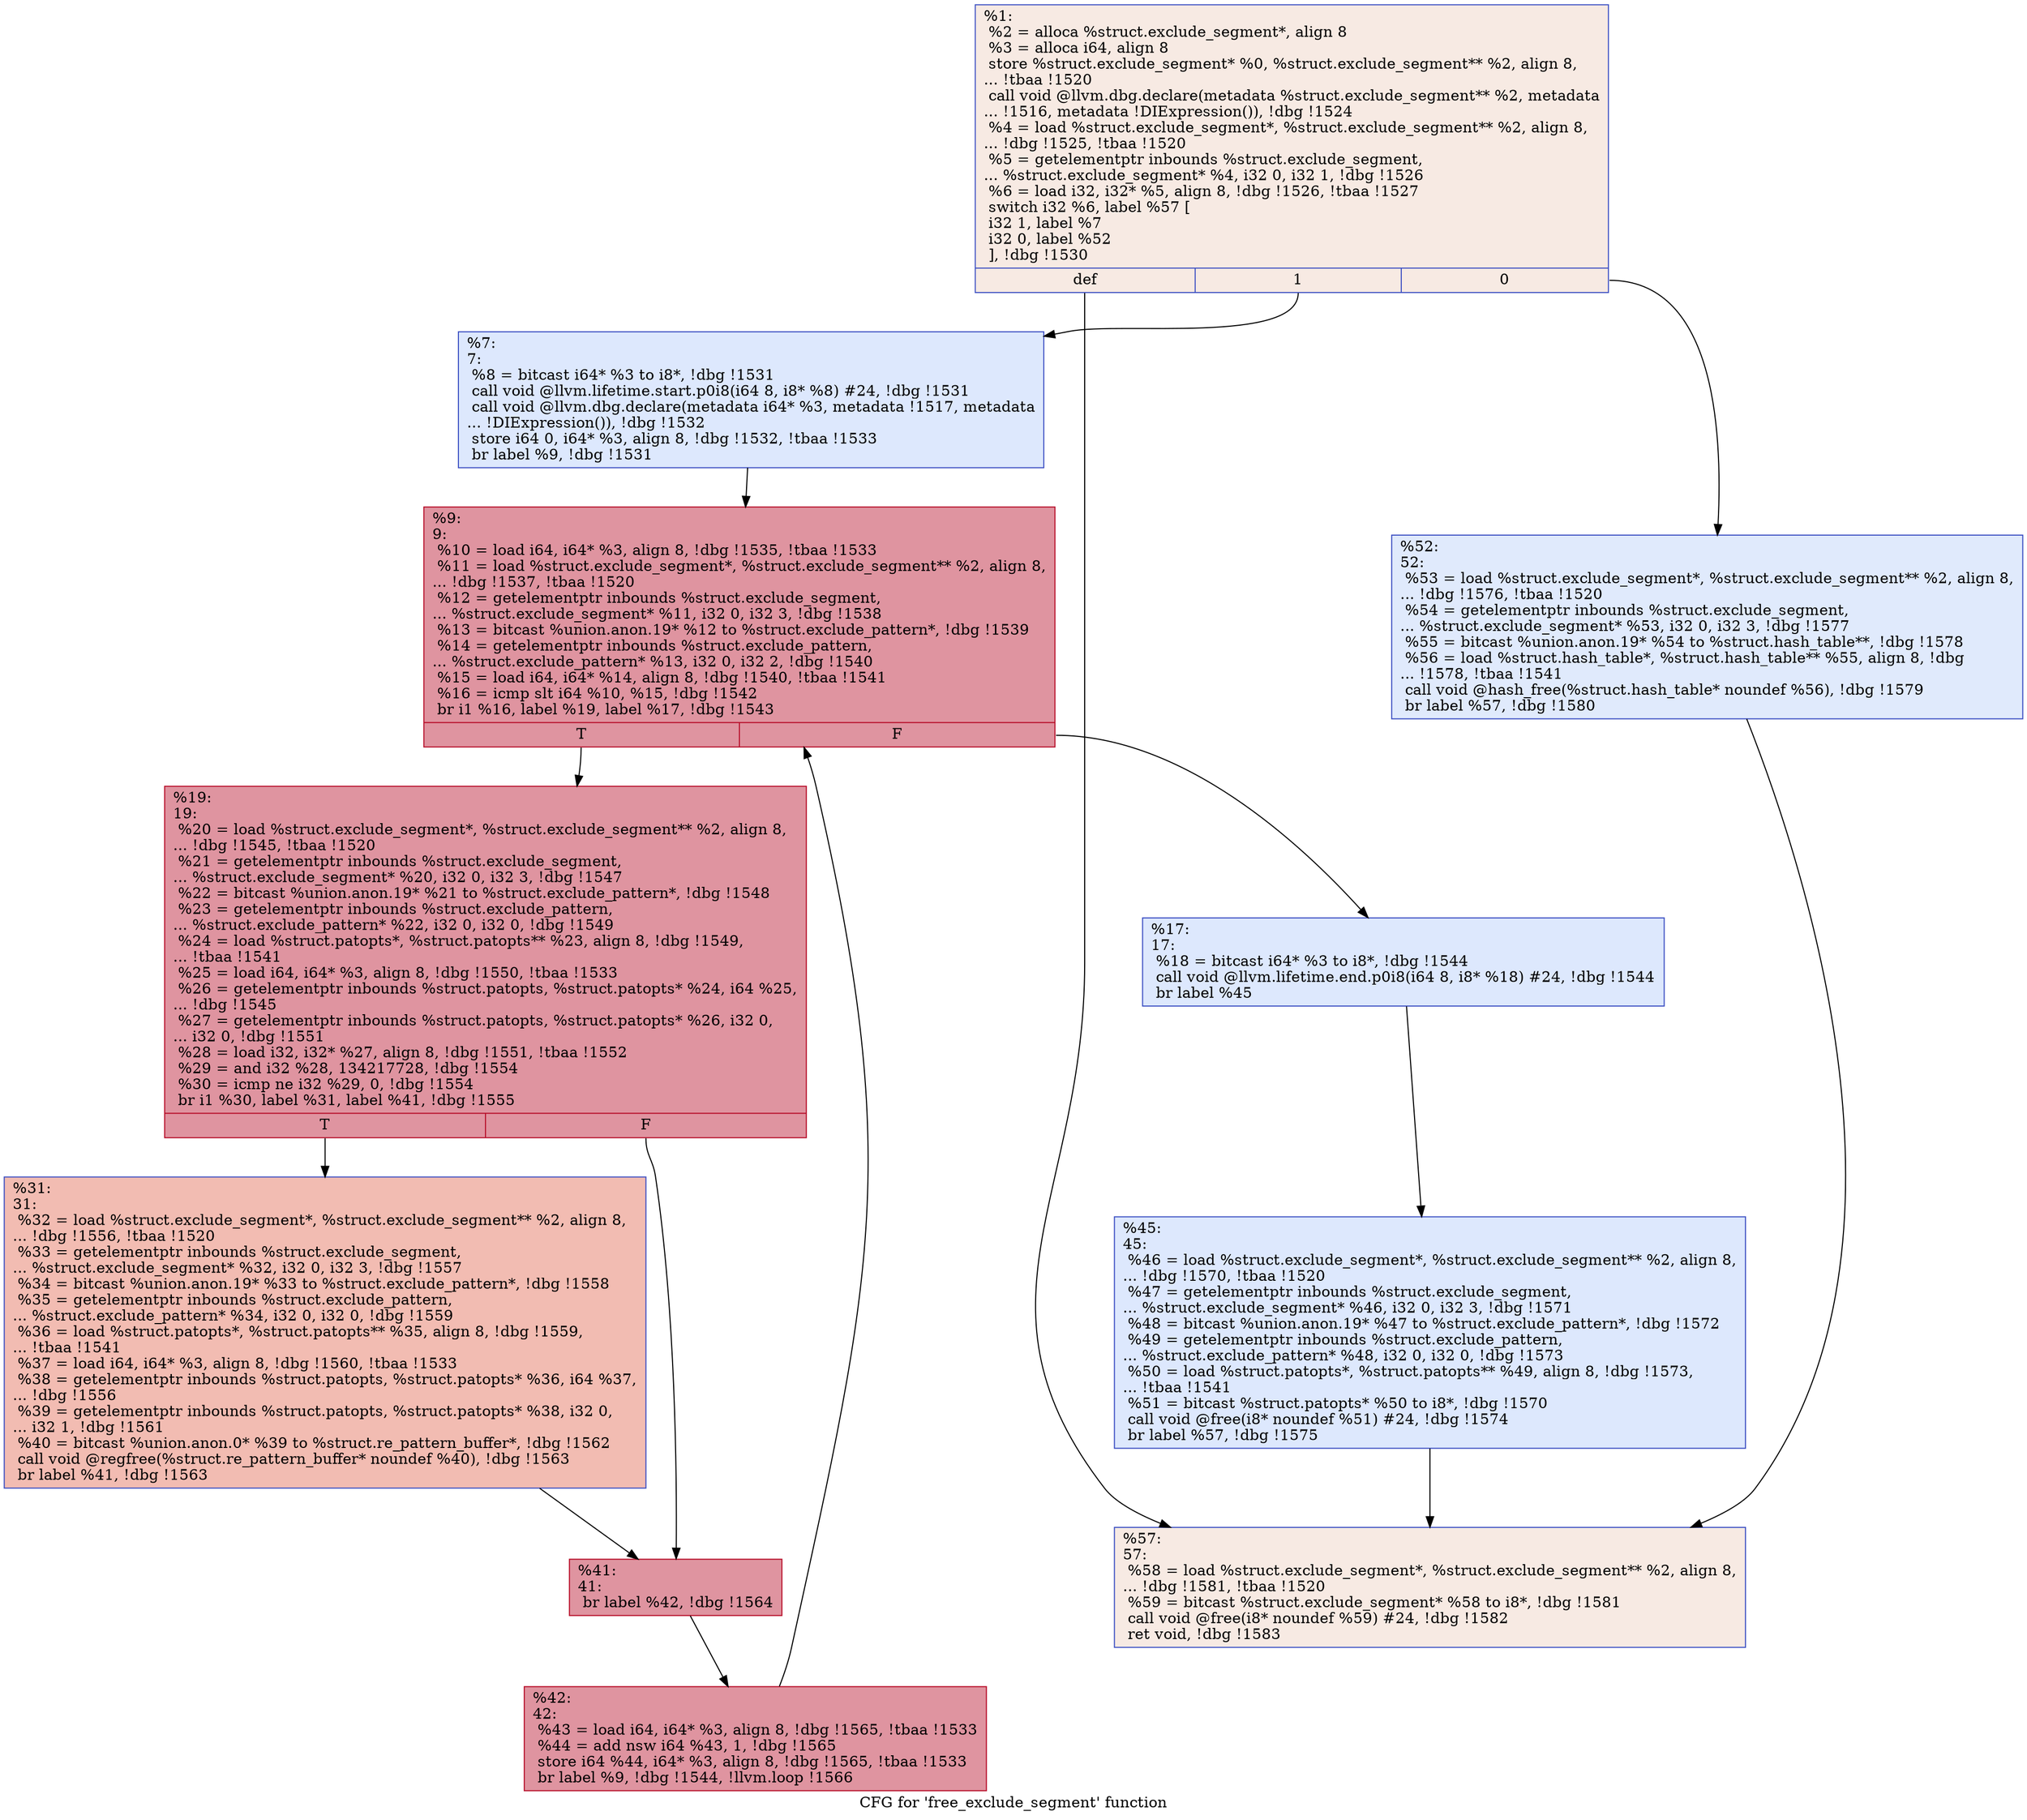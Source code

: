digraph "CFG for 'free_exclude_segment' function" {
	label="CFG for 'free_exclude_segment' function";

	Node0x23f3570 [shape=record,color="#3d50c3ff", style=filled, fillcolor="#eed0c070",label="{%1:\l  %2 = alloca %struct.exclude_segment*, align 8\l  %3 = alloca i64, align 8\l  store %struct.exclude_segment* %0, %struct.exclude_segment** %2, align 8,\l... !tbaa !1520\l  call void @llvm.dbg.declare(metadata %struct.exclude_segment** %2, metadata\l... !1516, metadata !DIExpression()), !dbg !1524\l  %4 = load %struct.exclude_segment*, %struct.exclude_segment** %2, align 8,\l... !dbg !1525, !tbaa !1520\l  %5 = getelementptr inbounds %struct.exclude_segment,\l... %struct.exclude_segment* %4, i32 0, i32 1, !dbg !1526\l  %6 = load i32, i32* %5, align 8, !dbg !1526, !tbaa !1527\l  switch i32 %6, label %57 [\l    i32 1, label %7\l    i32 0, label %52\l  ], !dbg !1530\l|{<s0>def|<s1>1|<s2>0}}"];
	Node0x23f3570:s0 -> Node0x23f8800;
	Node0x23f3570:s1 -> Node0x23f84d0;
	Node0x23f3570:s2 -> Node0x23f87b0;
	Node0x23f84d0 [shape=record,color="#3d50c3ff", style=filled, fillcolor="#b2ccfb70",label="{%7:\l7:                                                \l  %8 = bitcast i64* %3 to i8*, !dbg !1531\l  call void @llvm.lifetime.start.p0i8(i64 8, i8* %8) #24, !dbg !1531\l  call void @llvm.dbg.declare(metadata i64* %3, metadata !1517, metadata\l... !DIExpression()), !dbg !1532\l  store i64 0, i64* %3, align 8, !dbg !1532, !tbaa !1533\l  br label %9, !dbg !1531\l}"];
	Node0x23f84d0 -> Node0x23f8580;
	Node0x23f8580 [shape=record,color="#b70d28ff", style=filled, fillcolor="#b70d2870",label="{%9:\l9:                                                \l  %10 = load i64, i64* %3, align 8, !dbg !1535, !tbaa !1533\l  %11 = load %struct.exclude_segment*, %struct.exclude_segment** %2, align 8,\l... !dbg !1537, !tbaa !1520\l  %12 = getelementptr inbounds %struct.exclude_segment,\l... %struct.exclude_segment* %11, i32 0, i32 3, !dbg !1538\l  %13 = bitcast %union.anon.19* %12 to %struct.exclude_pattern*, !dbg !1539\l  %14 = getelementptr inbounds %struct.exclude_pattern,\l... %struct.exclude_pattern* %13, i32 0, i32 2, !dbg !1540\l  %15 = load i64, i64* %14, align 8, !dbg !1540, !tbaa !1541\l  %16 = icmp slt i64 %10, %15, !dbg !1542\l  br i1 %16, label %19, label %17, !dbg !1543\l|{<s0>T|<s1>F}}"];
	Node0x23f8580:s0 -> Node0x23f8620;
	Node0x23f8580:s1 -> Node0x23f85d0;
	Node0x23f85d0 [shape=record,color="#3d50c3ff", style=filled, fillcolor="#b2ccfb70",label="{%17:\l17:                                               \l  %18 = bitcast i64* %3 to i8*, !dbg !1544\l  call void @llvm.lifetime.end.p0i8(i64 8, i8* %18) #24, !dbg !1544\l  br label %45\l}"];
	Node0x23f85d0 -> Node0x23f8760;
	Node0x23f8620 [shape=record,color="#b70d28ff", style=filled, fillcolor="#b70d2870",label="{%19:\l19:                                               \l  %20 = load %struct.exclude_segment*, %struct.exclude_segment** %2, align 8,\l... !dbg !1545, !tbaa !1520\l  %21 = getelementptr inbounds %struct.exclude_segment,\l... %struct.exclude_segment* %20, i32 0, i32 3, !dbg !1547\l  %22 = bitcast %union.anon.19* %21 to %struct.exclude_pattern*, !dbg !1548\l  %23 = getelementptr inbounds %struct.exclude_pattern,\l... %struct.exclude_pattern* %22, i32 0, i32 0, !dbg !1549\l  %24 = load %struct.patopts*, %struct.patopts** %23, align 8, !dbg !1549,\l... !tbaa !1541\l  %25 = load i64, i64* %3, align 8, !dbg !1550, !tbaa !1533\l  %26 = getelementptr inbounds %struct.patopts, %struct.patopts* %24, i64 %25,\l... !dbg !1545\l  %27 = getelementptr inbounds %struct.patopts, %struct.patopts* %26, i32 0,\l... i32 0, !dbg !1551\l  %28 = load i32, i32* %27, align 8, !dbg !1551, !tbaa !1552\l  %29 = and i32 %28, 134217728, !dbg !1554\l  %30 = icmp ne i32 %29, 0, !dbg !1554\l  br i1 %30, label %31, label %41, !dbg !1555\l|{<s0>T|<s1>F}}"];
	Node0x23f8620:s0 -> Node0x23f8670;
	Node0x23f8620:s1 -> Node0x23f86c0;
	Node0x23f8670 [shape=record,color="#3d50c3ff", style=filled, fillcolor="#e1675170",label="{%31:\l31:                                               \l  %32 = load %struct.exclude_segment*, %struct.exclude_segment** %2, align 8,\l... !dbg !1556, !tbaa !1520\l  %33 = getelementptr inbounds %struct.exclude_segment,\l... %struct.exclude_segment* %32, i32 0, i32 3, !dbg !1557\l  %34 = bitcast %union.anon.19* %33 to %struct.exclude_pattern*, !dbg !1558\l  %35 = getelementptr inbounds %struct.exclude_pattern,\l... %struct.exclude_pattern* %34, i32 0, i32 0, !dbg !1559\l  %36 = load %struct.patopts*, %struct.patopts** %35, align 8, !dbg !1559,\l... !tbaa !1541\l  %37 = load i64, i64* %3, align 8, !dbg !1560, !tbaa !1533\l  %38 = getelementptr inbounds %struct.patopts, %struct.patopts* %36, i64 %37,\l... !dbg !1556\l  %39 = getelementptr inbounds %struct.patopts, %struct.patopts* %38, i32 0,\l... i32 1, !dbg !1561\l  %40 = bitcast %union.anon.0* %39 to %struct.re_pattern_buffer*, !dbg !1562\l  call void @regfree(%struct.re_pattern_buffer* noundef %40), !dbg !1563\l  br label %41, !dbg !1563\l}"];
	Node0x23f8670 -> Node0x23f86c0;
	Node0x23f86c0 [shape=record,color="#b70d28ff", style=filled, fillcolor="#b70d2870",label="{%41:\l41:                                               \l  br label %42, !dbg !1564\l}"];
	Node0x23f86c0 -> Node0x23f8710;
	Node0x23f8710 [shape=record,color="#b70d28ff", style=filled, fillcolor="#b70d2870",label="{%42:\l42:                                               \l  %43 = load i64, i64* %3, align 8, !dbg !1565, !tbaa !1533\l  %44 = add nsw i64 %43, 1, !dbg !1565\l  store i64 %44, i64* %3, align 8, !dbg !1565, !tbaa !1533\l  br label %9, !dbg !1544, !llvm.loop !1566\l}"];
	Node0x23f8710 -> Node0x23f8580;
	Node0x23f8760 [shape=record,color="#3d50c3ff", style=filled, fillcolor="#b2ccfb70",label="{%45:\l45:                                               \l  %46 = load %struct.exclude_segment*, %struct.exclude_segment** %2, align 8,\l... !dbg !1570, !tbaa !1520\l  %47 = getelementptr inbounds %struct.exclude_segment,\l... %struct.exclude_segment* %46, i32 0, i32 3, !dbg !1571\l  %48 = bitcast %union.anon.19* %47 to %struct.exclude_pattern*, !dbg !1572\l  %49 = getelementptr inbounds %struct.exclude_pattern,\l... %struct.exclude_pattern* %48, i32 0, i32 0, !dbg !1573\l  %50 = load %struct.patopts*, %struct.patopts** %49, align 8, !dbg !1573,\l... !tbaa !1541\l  %51 = bitcast %struct.patopts* %50 to i8*, !dbg !1570\l  call void @free(i8* noundef %51) #24, !dbg !1574\l  br label %57, !dbg !1575\l}"];
	Node0x23f8760 -> Node0x23f8800;
	Node0x23f87b0 [shape=record,color="#3d50c3ff", style=filled, fillcolor="#b9d0f970",label="{%52:\l52:                                               \l  %53 = load %struct.exclude_segment*, %struct.exclude_segment** %2, align 8,\l... !dbg !1576, !tbaa !1520\l  %54 = getelementptr inbounds %struct.exclude_segment,\l... %struct.exclude_segment* %53, i32 0, i32 3, !dbg !1577\l  %55 = bitcast %union.anon.19* %54 to %struct.hash_table**, !dbg !1578\l  %56 = load %struct.hash_table*, %struct.hash_table** %55, align 8, !dbg\l... !1578, !tbaa !1541\l  call void @hash_free(%struct.hash_table* noundef %56), !dbg !1579\l  br label %57, !dbg !1580\l}"];
	Node0x23f87b0 -> Node0x23f8800;
	Node0x23f8800 [shape=record,color="#3d50c3ff", style=filled, fillcolor="#eed0c070",label="{%57:\l57:                                               \l  %58 = load %struct.exclude_segment*, %struct.exclude_segment** %2, align 8,\l... !dbg !1581, !tbaa !1520\l  %59 = bitcast %struct.exclude_segment* %58 to i8*, !dbg !1581\l  call void @free(i8* noundef %59) #24, !dbg !1582\l  ret void, !dbg !1583\l}"];
}
